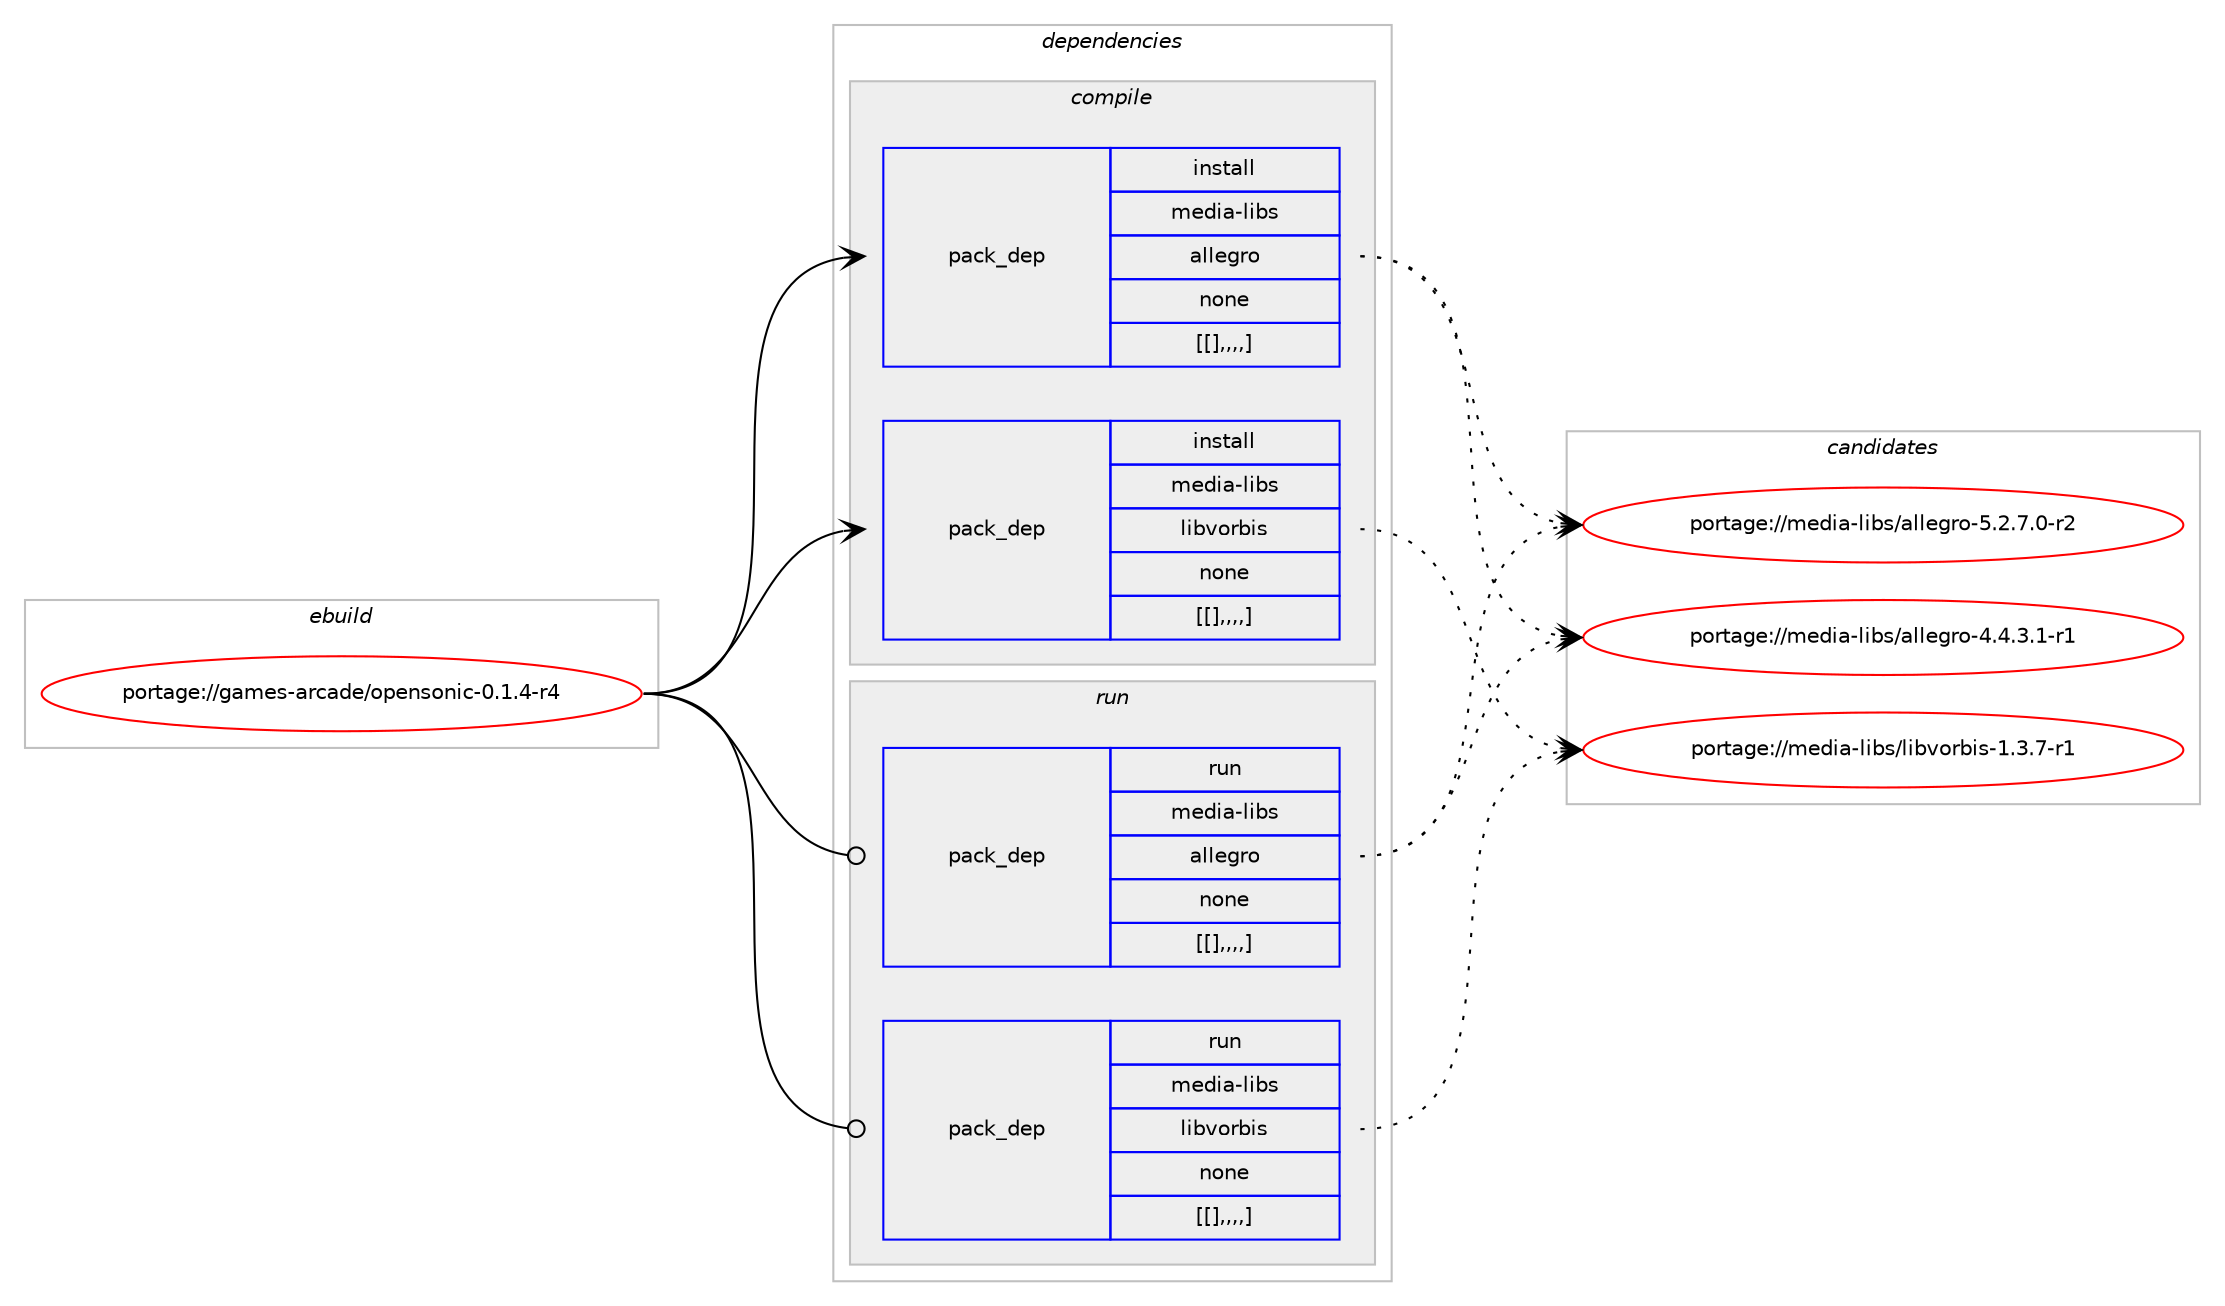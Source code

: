 digraph prolog {

# *************
# Graph options
# *************

newrank=true;
concentrate=true;
compound=true;
graph [rankdir=LR,fontname=Helvetica,fontsize=10,ranksep=1.5];#, ranksep=2.5, nodesep=0.2];
edge  [arrowhead=vee];
node  [fontname=Helvetica,fontsize=10];

# **********
# The ebuild
# **********

subgraph cluster_leftcol {
color=gray;
label=<<i>ebuild</i>>;
id [label="portage://games-arcade/opensonic-0.1.4-r4", color=red, width=4, href="../games-arcade/opensonic-0.1.4-r4.svg"];
}

# ****************
# The dependencies
# ****************

subgraph cluster_midcol {
color=gray;
label=<<i>dependencies</i>>;
subgraph cluster_compile {
fillcolor="#eeeeee";
style=filled;
label=<<i>compile</i>>;
subgraph pack162853 {
dependency229148 [label=<<TABLE BORDER="0" CELLBORDER="1" CELLSPACING="0" CELLPADDING="4" WIDTH="220"><TR><TD ROWSPAN="6" CELLPADDING="30">pack_dep</TD></TR><TR><TD WIDTH="110">install</TD></TR><TR><TD>media-libs</TD></TR><TR><TD>allegro</TD></TR><TR><TD>none</TD></TR><TR><TD>[[],,,,]</TD></TR></TABLE>>, shape=none, color=blue];
}
id:e -> dependency229148:w [weight=20,style="solid",arrowhead="vee"];
subgraph pack162854 {
dependency229149 [label=<<TABLE BORDER="0" CELLBORDER="1" CELLSPACING="0" CELLPADDING="4" WIDTH="220"><TR><TD ROWSPAN="6" CELLPADDING="30">pack_dep</TD></TR><TR><TD WIDTH="110">install</TD></TR><TR><TD>media-libs</TD></TR><TR><TD>libvorbis</TD></TR><TR><TD>none</TD></TR><TR><TD>[[],,,,]</TD></TR></TABLE>>, shape=none, color=blue];
}
id:e -> dependency229149:w [weight=20,style="solid",arrowhead="vee"];
}
subgraph cluster_compileandrun {
fillcolor="#eeeeee";
style=filled;
label=<<i>compile and run</i>>;
}
subgraph cluster_run {
fillcolor="#eeeeee";
style=filled;
label=<<i>run</i>>;
subgraph pack162855 {
dependency229150 [label=<<TABLE BORDER="0" CELLBORDER="1" CELLSPACING="0" CELLPADDING="4" WIDTH="220"><TR><TD ROWSPAN="6" CELLPADDING="30">pack_dep</TD></TR><TR><TD WIDTH="110">run</TD></TR><TR><TD>media-libs</TD></TR><TR><TD>allegro</TD></TR><TR><TD>none</TD></TR><TR><TD>[[],,,,]</TD></TR></TABLE>>, shape=none, color=blue];
}
id:e -> dependency229150:w [weight=20,style="solid",arrowhead="odot"];
subgraph pack162856 {
dependency229151 [label=<<TABLE BORDER="0" CELLBORDER="1" CELLSPACING="0" CELLPADDING="4" WIDTH="220"><TR><TD ROWSPAN="6" CELLPADDING="30">pack_dep</TD></TR><TR><TD WIDTH="110">run</TD></TR><TR><TD>media-libs</TD></TR><TR><TD>libvorbis</TD></TR><TR><TD>none</TD></TR><TR><TD>[[],,,,]</TD></TR></TABLE>>, shape=none, color=blue];
}
id:e -> dependency229151:w [weight=20,style="solid",arrowhead="odot"];
}
}

# **************
# The candidates
# **************

subgraph cluster_choices {
rank=same;
color=gray;
label=<<i>candidates</i>>;

subgraph choice162853 {
color=black;
nodesep=1;
choice109101100105974510810598115479710810810110311411145534650465546484511450 [label="portage://media-libs/allegro-5.2.7.0-r2", color=red, width=4,href="../media-libs/allegro-5.2.7.0-r2.svg"];
choice109101100105974510810598115479710810810110311411145524652465146494511449 [label="portage://media-libs/allegro-4.4.3.1-r1", color=red, width=4,href="../media-libs/allegro-4.4.3.1-r1.svg"];
dependency229148:e -> choice109101100105974510810598115479710810810110311411145534650465546484511450:w [style=dotted,weight="100"];
dependency229148:e -> choice109101100105974510810598115479710810810110311411145524652465146494511449:w [style=dotted,weight="100"];
}
subgraph choice162854 {
color=black;
nodesep=1;
choice1091011001059745108105981154710810598118111114981051154549465146554511449 [label="portage://media-libs/libvorbis-1.3.7-r1", color=red, width=4,href="../media-libs/libvorbis-1.3.7-r1.svg"];
dependency229149:e -> choice1091011001059745108105981154710810598118111114981051154549465146554511449:w [style=dotted,weight="100"];
}
subgraph choice162855 {
color=black;
nodesep=1;
choice109101100105974510810598115479710810810110311411145534650465546484511450 [label="portage://media-libs/allegro-5.2.7.0-r2", color=red, width=4,href="../media-libs/allegro-5.2.7.0-r2.svg"];
choice109101100105974510810598115479710810810110311411145524652465146494511449 [label="portage://media-libs/allegro-4.4.3.1-r1", color=red, width=4,href="../media-libs/allegro-4.4.3.1-r1.svg"];
dependency229150:e -> choice109101100105974510810598115479710810810110311411145534650465546484511450:w [style=dotted,weight="100"];
dependency229150:e -> choice109101100105974510810598115479710810810110311411145524652465146494511449:w [style=dotted,weight="100"];
}
subgraph choice162856 {
color=black;
nodesep=1;
choice1091011001059745108105981154710810598118111114981051154549465146554511449 [label="portage://media-libs/libvorbis-1.3.7-r1", color=red, width=4,href="../media-libs/libvorbis-1.3.7-r1.svg"];
dependency229151:e -> choice1091011001059745108105981154710810598118111114981051154549465146554511449:w [style=dotted,weight="100"];
}
}

}
